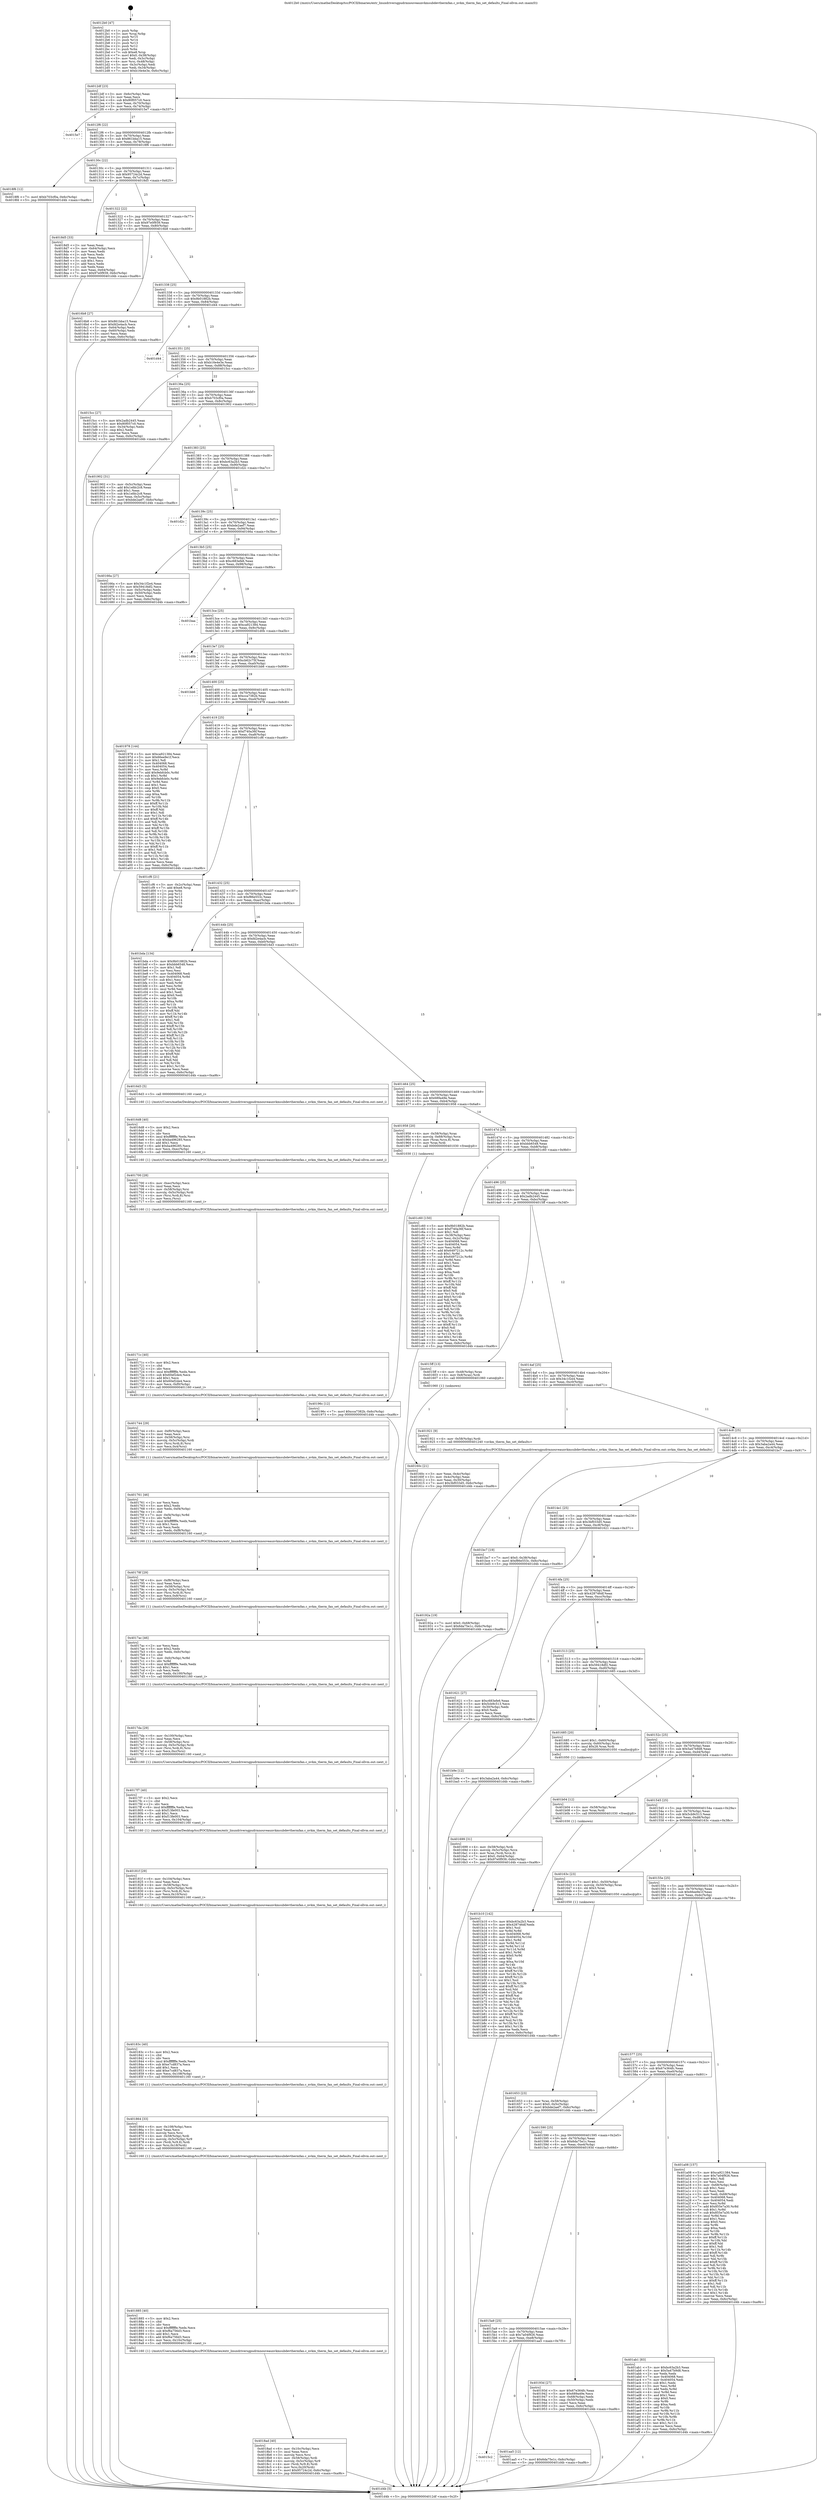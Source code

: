 digraph "0x4012b0" {
  label = "0x4012b0 (/mnt/c/Users/mathe/Desktop/tcc/POCII/binaries/extr_linuxdriversgpudrmnouveaunvkmsubdevthermfan.c_nvkm_therm_fan_set_defaults_Final-ollvm.out::main(0))"
  labelloc = "t"
  node[shape=record]

  Entry [label="",width=0.3,height=0.3,shape=circle,fillcolor=black,style=filled]
  "0x4012df" [label="{
     0x4012df [23]\l
     | [instrs]\l
     &nbsp;&nbsp;0x4012df \<+3\>: mov -0x6c(%rbp),%eax\l
     &nbsp;&nbsp;0x4012e2 \<+2\>: mov %eax,%ecx\l
     &nbsp;&nbsp;0x4012e4 \<+6\>: sub $0x80f057c0,%ecx\l
     &nbsp;&nbsp;0x4012ea \<+3\>: mov %eax,-0x70(%rbp)\l
     &nbsp;&nbsp;0x4012ed \<+3\>: mov %ecx,-0x74(%rbp)\l
     &nbsp;&nbsp;0x4012f0 \<+6\>: je 00000000004015e7 \<main+0x337\>\l
  }"]
  "0x4015e7" [label="{
     0x4015e7\l
  }", style=dashed]
  "0x4012f6" [label="{
     0x4012f6 [22]\l
     | [instrs]\l
     &nbsp;&nbsp;0x4012f6 \<+5\>: jmp 00000000004012fb \<main+0x4b\>\l
     &nbsp;&nbsp;0x4012fb \<+3\>: mov -0x70(%rbp),%eax\l
     &nbsp;&nbsp;0x4012fe \<+5\>: sub $0x861bba15,%eax\l
     &nbsp;&nbsp;0x401303 \<+3\>: mov %eax,-0x78(%rbp)\l
     &nbsp;&nbsp;0x401306 \<+6\>: je 00000000004018f6 \<main+0x646\>\l
  }"]
  Exit [label="",width=0.3,height=0.3,shape=circle,fillcolor=black,style=filled,peripheries=2]
  "0x4018f6" [label="{
     0x4018f6 [12]\l
     | [instrs]\l
     &nbsp;&nbsp;0x4018f6 \<+7\>: movl $0xb703cf0a,-0x6c(%rbp)\l
     &nbsp;&nbsp;0x4018fd \<+5\>: jmp 0000000000401d4b \<main+0xa9b\>\l
  }"]
  "0x40130c" [label="{
     0x40130c [22]\l
     | [instrs]\l
     &nbsp;&nbsp;0x40130c \<+5\>: jmp 0000000000401311 \<main+0x61\>\l
     &nbsp;&nbsp;0x401311 \<+3\>: mov -0x70(%rbp),%eax\l
     &nbsp;&nbsp;0x401314 \<+5\>: sub $0x95724c2d,%eax\l
     &nbsp;&nbsp;0x401319 \<+3\>: mov %eax,-0x7c(%rbp)\l
     &nbsp;&nbsp;0x40131c \<+6\>: je 00000000004018d5 \<main+0x625\>\l
  }"]
  "0x401b10" [label="{
     0x401b10 [142]\l
     | [instrs]\l
     &nbsp;&nbsp;0x401b10 \<+5\>: mov $0xbc63a2b3,%ecx\l
     &nbsp;&nbsp;0x401b15 \<+5\>: mov $0x428746df,%edx\l
     &nbsp;&nbsp;0x401b1a \<+3\>: mov $0x1,%sil\l
     &nbsp;&nbsp;0x401b1d \<+3\>: xor %r8d,%r8d\l
     &nbsp;&nbsp;0x401b20 \<+8\>: mov 0x404068,%r9d\l
     &nbsp;&nbsp;0x401b28 \<+8\>: mov 0x404054,%r10d\l
     &nbsp;&nbsp;0x401b30 \<+4\>: sub $0x1,%r8d\l
     &nbsp;&nbsp;0x401b34 \<+3\>: mov %r9d,%r11d\l
     &nbsp;&nbsp;0x401b37 \<+3\>: add %r8d,%r11d\l
     &nbsp;&nbsp;0x401b3a \<+4\>: imul %r11d,%r9d\l
     &nbsp;&nbsp;0x401b3e \<+4\>: and $0x1,%r9d\l
     &nbsp;&nbsp;0x401b42 \<+4\>: cmp $0x0,%r9d\l
     &nbsp;&nbsp;0x401b46 \<+3\>: sete %bl\l
     &nbsp;&nbsp;0x401b49 \<+4\>: cmp $0xa,%r10d\l
     &nbsp;&nbsp;0x401b4d \<+4\>: setl %r14b\l
     &nbsp;&nbsp;0x401b51 \<+3\>: mov %bl,%r15b\l
     &nbsp;&nbsp;0x401b54 \<+4\>: xor $0xff,%r15b\l
     &nbsp;&nbsp;0x401b58 \<+3\>: mov %r14b,%r12b\l
     &nbsp;&nbsp;0x401b5b \<+4\>: xor $0xff,%r12b\l
     &nbsp;&nbsp;0x401b5f \<+4\>: xor $0x1,%sil\l
     &nbsp;&nbsp;0x401b63 \<+3\>: mov %r15b,%r13b\l
     &nbsp;&nbsp;0x401b66 \<+4\>: and $0xff,%r13b\l
     &nbsp;&nbsp;0x401b6a \<+3\>: and %sil,%bl\l
     &nbsp;&nbsp;0x401b6d \<+3\>: mov %r12b,%al\l
     &nbsp;&nbsp;0x401b70 \<+2\>: and $0xff,%al\l
     &nbsp;&nbsp;0x401b72 \<+3\>: and %sil,%r14b\l
     &nbsp;&nbsp;0x401b75 \<+3\>: or %bl,%r13b\l
     &nbsp;&nbsp;0x401b78 \<+3\>: or %r14b,%al\l
     &nbsp;&nbsp;0x401b7b \<+3\>: xor %al,%r13b\l
     &nbsp;&nbsp;0x401b7e \<+3\>: or %r12b,%r15b\l
     &nbsp;&nbsp;0x401b81 \<+4\>: xor $0xff,%r15b\l
     &nbsp;&nbsp;0x401b85 \<+4\>: or $0x1,%sil\l
     &nbsp;&nbsp;0x401b89 \<+3\>: and %sil,%r15b\l
     &nbsp;&nbsp;0x401b8c \<+3\>: or %r15b,%r13b\l
     &nbsp;&nbsp;0x401b8f \<+4\>: test $0x1,%r13b\l
     &nbsp;&nbsp;0x401b93 \<+3\>: cmovne %edx,%ecx\l
     &nbsp;&nbsp;0x401b96 \<+3\>: mov %ecx,-0x6c(%rbp)\l
     &nbsp;&nbsp;0x401b99 \<+5\>: jmp 0000000000401d4b \<main+0xa9b\>\l
  }"]
  "0x4018d5" [label="{
     0x4018d5 [33]\l
     | [instrs]\l
     &nbsp;&nbsp;0x4018d5 \<+2\>: xor %eax,%eax\l
     &nbsp;&nbsp;0x4018d7 \<+3\>: mov -0x64(%rbp),%ecx\l
     &nbsp;&nbsp;0x4018da \<+2\>: mov %eax,%edx\l
     &nbsp;&nbsp;0x4018dc \<+2\>: sub %ecx,%edx\l
     &nbsp;&nbsp;0x4018de \<+2\>: mov %eax,%ecx\l
     &nbsp;&nbsp;0x4018e0 \<+3\>: sub $0x1,%ecx\l
     &nbsp;&nbsp;0x4018e3 \<+2\>: add %ecx,%edx\l
     &nbsp;&nbsp;0x4018e5 \<+2\>: sub %edx,%eax\l
     &nbsp;&nbsp;0x4018e7 \<+3\>: mov %eax,-0x64(%rbp)\l
     &nbsp;&nbsp;0x4018ea \<+7\>: movl $0x97e0f939,-0x6c(%rbp)\l
     &nbsp;&nbsp;0x4018f1 \<+5\>: jmp 0000000000401d4b \<main+0xa9b\>\l
  }"]
  "0x401322" [label="{
     0x401322 [22]\l
     | [instrs]\l
     &nbsp;&nbsp;0x401322 \<+5\>: jmp 0000000000401327 \<main+0x77\>\l
     &nbsp;&nbsp;0x401327 \<+3\>: mov -0x70(%rbp),%eax\l
     &nbsp;&nbsp;0x40132a \<+5\>: sub $0x97e0f939,%eax\l
     &nbsp;&nbsp;0x40132f \<+3\>: mov %eax,-0x80(%rbp)\l
     &nbsp;&nbsp;0x401332 \<+6\>: je 00000000004016b8 \<main+0x408\>\l
  }"]
  "0x4015c2" [label="{
     0x4015c2\l
  }", style=dashed]
  "0x4016b8" [label="{
     0x4016b8 [27]\l
     | [instrs]\l
     &nbsp;&nbsp;0x4016b8 \<+5\>: mov $0x861bba15,%eax\l
     &nbsp;&nbsp;0x4016bd \<+5\>: mov $0xfd2e4acb,%ecx\l
     &nbsp;&nbsp;0x4016c2 \<+3\>: mov -0x64(%rbp),%edx\l
     &nbsp;&nbsp;0x4016c5 \<+3\>: cmp -0x60(%rbp),%edx\l
     &nbsp;&nbsp;0x4016c8 \<+3\>: cmovl %ecx,%eax\l
     &nbsp;&nbsp;0x4016cb \<+3\>: mov %eax,-0x6c(%rbp)\l
     &nbsp;&nbsp;0x4016ce \<+5\>: jmp 0000000000401d4b \<main+0xa9b\>\l
  }"]
  "0x401338" [label="{
     0x401338 [25]\l
     | [instrs]\l
     &nbsp;&nbsp;0x401338 \<+5\>: jmp 000000000040133d \<main+0x8d\>\l
     &nbsp;&nbsp;0x40133d \<+3\>: mov -0x70(%rbp),%eax\l
     &nbsp;&nbsp;0x401340 \<+5\>: sub $0x9b01882b,%eax\l
     &nbsp;&nbsp;0x401345 \<+6\>: mov %eax,-0x84(%rbp)\l
     &nbsp;&nbsp;0x40134b \<+6\>: je 0000000000401d44 \<main+0xa94\>\l
  }"]
  "0x401aa5" [label="{
     0x401aa5 [12]\l
     | [instrs]\l
     &nbsp;&nbsp;0x401aa5 \<+7\>: movl $0x6da75e1c,-0x6c(%rbp)\l
     &nbsp;&nbsp;0x401aac \<+5\>: jmp 0000000000401d4b \<main+0xa9b\>\l
  }"]
  "0x401d44" [label="{
     0x401d44\l
  }", style=dashed]
  "0x401351" [label="{
     0x401351 [25]\l
     | [instrs]\l
     &nbsp;&nbsp;0x401351 \<+5\>: jmp 0000000000401356 \<main+0xa6\>\l
     &nbsp;&nbsp;0x401356 \<+3\>: mov -0x70(%rbp),%eax\l
     &nbsp;&nbsp;0x401359 \<+5\>: sub $0xb16e4e3e,%eax\l
     &nbsp;&nbsp;0x40135e \<+6\>: mov %eax,-0x88(%rbp)\l
     &nbsp;&nbsp;0x401364 \<+6\>: je 00000000004015cc \<main+0x31c\>\l
  }"]
  "0x40196c" [label="{
     0x40196c [12]\l
     | [instrs]\l
     &nbsp;&nbsp;0x40196c \<+7\>: movl $0xcca7382b,-0x6c(%rbp)\l
     &nbsp;&nbsp;0x401973 \<+5\>: jmp 0000000000401d4b \<main+0xa9b\>\l
  }"]
  "0x4015cc" [label="{
     0x4015cc [27]\l
     | [instrs]\l
     &nbsp;&nbsp;0x4015cc \<+5\>: mov $0x2adb2445,%eax\l
     &nbsp;&nbsp;0x4015d1 \<+5\>: mov $0x80f057c0,%ecx\l
     &nbsp;&nbsp;0x4015d6 \<+3\>: mov -0x34(%rbp),%edx\l
     &nbsp;&nbsp;0x4015d9 \<+3\>: cmp $0x2,%edx\l
     &nbsp;&nbsp;0x4015dc \<+3\>: cmovne %ecx,%eax\l
     &nbsp;&nbsp;0x4015df \<+3\>: mov %eax,-0x6c(%rbp)\l
     &nbsp;&nbsp;0x4015e2 \<+5\>: jmp 0000000000401d4b \<main+0xa9b\>\l
  }"]
  "0x40136a" [label="{
     0x40136a [25]\l
     | [instrs]\l
     &nbsp;&nbsp;0x40136a \<+5\>: jmp 000000000040136f \<main+0xbf\>\l
     &nbsp;&nbsp;0x40136f \<+3\>: mov -0x70(%rbp),%eax\l
     &nbsp;&nbsp;0x401372 \<+5\>: sub $0xb703cf0a,%eax\l
     &nbsp;&nbsp;0x401377 \<+6\>: mov %eax,-0x8c(%rbp)\l
     &nbsp;&nbsp;0x40137d \<+6\>: je 0000000000401902 \<main+0x652\>\l
  }"]
  "0x401d4b" [label="{
     0x401d4b [5]\l
     | [instrs]\l
     &nbsp;&nbsp;0x401d4b \<+5\>: jmp 00000000004012df \<main+0x2f\>\l
  }"]
  "0x4012b0" [label="{
     0x4012b0 [47]\l
     | [instrs]\l
     &nbsp;&nbsp;0x4012b0 \<+1\>: push %rbp\l
     &nbsp;&nbsp;0x4012b1 \<+3\>: mov %rsp,%rbp\l
     &nbsp;&nbsp;0x4012b4 \<+2\>: push %r15\l
     &nbsp;&nbsp;0x4012b6 \<+2\>: push %r14\l
     &nbsp;&nbsp;0x4012b8 \<+2\>: push %r13\l
     &nbsp;&nbsp;0x4012ba \<+2\>: push %r12\l
     &nbsp;&nbsp;0x4012bc \<+1\>: push %rbx\l
     &nbsp;&nbsp;0x4012bd \<+7\>: sub $0xe8,%rsp\l
     &nbsp;&nbsp;0x4012c4 \<+7\>: movl $0x0,-0x38(%rbp)\l
     &nbsp;&nbsp;0x4012cb \<+3\>: mov %edi,-0x3c(%rbp)\l
     &nbsp;&nbsp;0x4012ce \<+4\>: mov %rsi,-0x48(%rbp)\l
     &nbsp;&nbsp;0x4012d2 \<+3\>: mov -0x3c(%rbp),%edi\l
     &nbsp;&nbsp;0x4012d5 \<+3\>: mov %edi,-0x34(%rbp)\l
     &nbsp;&nbsp;0x4012d8 \<+7\>: movl $0xb16e4e3e,-0x6c(%rbp)\l
  }"]
  "0x4015a9" [label="{
     0x4015a9 [25]\l
     | [instrs]\l
     &nbsp;&nbsp;0x4015a9 \<+5\>: jmp 00000000004015ae \<main+0x2fe\>\l
     &nbsp;&nbsp;0x4015ae \<+3\>: mov -0x70(%rbp),%eax\l
     &nbsp;&nbsp;0x4015b1 \<+5\>: sub $0x7a04f926,%eax\l
     &nbsp;&nbsp;0x4015b6 \<+6\>: mov %eax,-0xe8(%rbp)\l
     &nbsp;&nbsp;0x4015bc \<+6\>: je 0000000000401aa5 \<main+0x7f5\>\l
  }"]
  "0x401902" [label="{
     0x401902 [31]\l
     | [instrs]\l
     &nbsp;&nbsp;0x401902 \<+3\>: mov -0x5c(%rbp),%eax\l
     &nbsp;&nbsp;0x401905 \<+5\>: add $0x1efdc2c8,%eax\l
     &nbsp;&nbsp;0x40190a \<+3\>: add $0x1,%eax\l
     &nbsp;&nbsp;0x40190d \<+5\>: sub $0x1efdc2c8,%eax\l
     &nbsp;&nbsp;0x401912 \<+3\>: mov %eax,-0x5c(%rbp)\l
     &nbsp;&nbsp;0x401915 \<+7\>: movl $0xbde2aef7,-0x6c(%rbp)\l
     &nbsp;&nbsp;0x40191c \<+5\>: jmp 0000000000401d4b \<main+0xa9b\>\l
  }"]
  "0x401383" [label="{
     0x401383 [25]\l
     | [instrs]\l
     &nbsp;&nbsp;0x401383 \<+5\>: jmp 0000000000401388 \<main+0xd8\>\l
     &nbsp;&nbsp;0x401388 \<+3\>: mov -0x70(%rbp),%eax\l
     &nbsp;&nbsp;0x40138b \<+5\>: sub $0xbc63a2b3,%eax\l
     &nbsp;&nbsp;0x401390 \<+6\>: mov %eax,-0x90(%rbp)\l
     &nbsp;&nbsp;0x401396 \<+6\>: je 0000000000401d2c \<main+0xa7c\>\l
  }"]
  "0x40193d" [label="{
     0x40193d [27]\l
     | [instrs]\l
     &nbsp;&nbsp;0x40193d \<+5\>: mov $0x67e364fc,%eax\l
     &nbsp;&nbsp;0x401942 \<+5\>: mov $0x689a49e,%ecx\l
     &nbsp;&nbsp;0x401947 \<+3\>: mov -0x68(%rbp),%edx\l
     &nbsp;&nbsp;0x40194a \<+3\>: cmp -0x50(%rbp),%edx\l
     &nbsp;&nbsp;0x40194d \<+3\>: cmovl %ecx,%eax\l
     &nbsp;&nbsp;0x401950 \<+3\>: mov %eax,-0x6c(%rbp)\l
     &nbsp;&nbsp;0x401953 \<+5\>: jmp 0000000000401d4b \<main+0xa9b\>\l
  }"]
  "0x401d2c" [label="{
     0x401d2c\l
  }", style=dashed]
  "0x40139c" [label="{
     0x40139c [25]\l
     | [instrs]\l
     &nbsp;&nbsp;0x40139c \<+5\>: jmp 00000000004013a1 \<main+0xf1\>\l
     &nbsp;&nbsp;0x4013a1 \<+3\>: mov -0x70(%rbp),%eax\l
     &nbsp;&nbsp;0x4013a4 \<+5\>: sub $0xbde2aef7,%eax\l
     &nbsp;&nbsp;0x4013a9 \<+6\>: mov %eax,-0x94(%rbp)\l
     &nbsp;&nbsp;0x4013af \<+6\>: je 000000000040166a \<main+0x3ba\>\l
  }"]
  "0x401590" [label="{
     0x401590 [25]\l
     | [instrs]\l
     &nbsp;&nbsp;0x401590 \<+5\>: jmp 0000000000401595 \<main+0x2e5\>\l
     &nbsp;&nbsp;0x401595 \<+3\>: mov -0x70(%rbp),%eax\l
     &nbsp;&nbsp;0x401598 \<+5\>: sub $0x6da75e1c,%eax\l
     &nbsp;&nbsp;0x40159d \<+6\>: mov %eax,-0xe4(%rbp)\l
     &nbsp;&nbsp;0x4015a3 \<+6\>: je 000000000040193d \<main+0x68d\>\l
  }"]
  "0x40166a" [label="{
     0x40166a [27]\l
     | [instrs]\l
     &nbsp;&nbsp;0x40166a \<+5\>: mov $0x34c1f2e4,%eax\l
     &nbsp;&nbsp;0x40166f \<+5\>: mov $0x59418df2,%ecx\l
     &nbsp;&nbsp;0x401674 \<+3\>: mov -0x5c(%rbp),%edx\l
     &nbsp;&nbsp;0x401677 \<+3\>: cmp -0x50(%rbp),%edx\l
     &nbsp;&nbsp;0x40167a \<+3\>: cmovl %ecx,%eax\l
     &nbsp;&nbsp;0x40167d \<+3\>: mov %eax,-0x6c(%rbp)\l
     &nbsp;&nbsp;0x401680 \<+5\>: jmp 0000000000401d4b \<main+0xa9b\>\l
  }"]
  "0x4013b5" [label="{
     0x4013b5 [25]\l
     | [instrs]\l
     &nbsp;&nbsp;0x4013b5 \<+5\>: jmp 00000000004013ba \<main+0x10a\>\l
     &nbsp;&nbsp;0x4013ba \<+3\>: mov -0x70(%rbp),%eax\l
     &nbsp;&nbsp;0x4013bd \<+5\>: sub $0xc683efe6,%eax\l
     &nbsp;&nbsp;0x4013c2 \<+6\>: mov %eax,-0x98(%rbp)\l
     &nbsp;&nbsp;0x4013c8 \<+6\>: je 0000000000401baa \<main+0x8fa\>\l
  }"]
  "0x401ab1" [label="{
     0x401ab1 [83]\l
     | [instrs]\l
     &nbsp;&nbsp;0x401ab1 \<+5\>: mov $0xbc63a2b3,%eax\l
     &nbsp;&nbsp;0x401ab6 \<+5\>: mov $0x5a47b9d8,%ecx\l
     &nbsp;&nbsp;0x401abb \<+2\>: xor %edx,%edx\l
     &nbsp;&nbsp;0x401abd \<+7\>: mov 0x404068,%esi\l
     &nbsp;&nbsp;0x401ac4 \<+7\>: mov 0x404054,%edi\l
     &nbsp;&nbsp;0x401acb \<+3\>: sub $0x1,%edx\l
     &nbsp;&nbsp;0x401ace \<+3\>: mov %esi,%r8d\l
     &nbsp;&nbsp;0x401ad1 \<+3\>: add %edx,%r8d\l
     &nbsp;&nbsp;0x401ad4 \<+4\>: imul %r8d,%esi\l
     &nbsp;&nbsp;0x401ad8 \<+3\>: and $0x1,%esi\l
     &nbsp;&nbsp;0x401adb \<+3\>: cmp $0x0,%esi\l
     &nbsp;&nbsp;0x401ade \<+4\>: sete %r9b\l
     &nbsp;&nbsp;0x401ae2 \<+3\>: cmp $0xa,%edi\l
     &nbsp;&nbsp;0x401ae5 \<+4\>: setl %r10b\l
     &nbsp;&nbsp;0x401ae9 \<+3\>: mov %r9b,%r11b\l
     &nbsp;&nbsp;0x401aec \<+3\>: and %r10b,%r11b\l
     &nbsp;&nbsp;0x401aef \<+3\>: xor %r10b,%r9b\l
     &nbsp;&nbsp;0x401af2 \<+3\>: or %r9b,%r11b\l
     &nbsp;&nbsp;0x401af5 \<+4\>: test $0x1,%r11b\l
     &nbsp;&nbsp;0x401af9 \<+3\>: cmovne %ecx,%eax\l
     &nbsp;&nbsp;0x401afc \<+3\>: mov %eax,-0x6c(%rbp)\l
     &nbsp;&nbsp;0x401aff \<+5\>: jmp 0000000000401d4b \<main+0xa9b\>\l
  }"]
  "0x401baa" [label="{
     0x401baa\l
  }", style=dashed]
  "0x4013ce" [label="{
     0x4013ce [25]\l
     | [instrs]\l
     &nbsp;&nbsp;0x4013ce \<+5\>: jmp 00000000004013d3 \<main+0x123\>\l
     &nbsp;&nbsp;0x4013d3 \<+3\>: mov -0x70(%rbp),%eax\l
     &nbsp;&nbsp;0x4013d6 \<+5\>: sub $0xca921384,%eax\l
     &nbsp;&nbsp;0x4013db \<+6\>: mov %eax,-0x9c(%rbp)\l
     &nbsp;&nbsp;0x4013e1 \<+6\>: je 0000000000401d0b \<main+0xa5b\>\l
  }"]
  "0x401577" [label="{
     0x401577 [25]\l
     | [instrs]\l
     &nbsp;&nbsp;0x401577 \<+5\>: jmp 000000000040157c \<main+0x2cc\>\l
     &nbsp;&nbsp;0x40157c \<+3\>: mov -0x70(%rbp),%eax\l
     &nbsp;&nbsp;0x40157f \<+5\>: sub $0x67e364fc,%eax\l
     &nbsp;&nbsp;0x401584 \<+6\>: mov %eax,-0xe0(%rbp)\l
     &nbsp;&nbsp;0x40158a \<+6\>: je 0000000000401ab1 \<main+0x801\>\l
  }"]
  "0x401d0b" [label="{
     0x401d0b\l
  }", style=dashed]
  "0x4013e7" [label="{
     0x4013e7 [25]\l
     | [instrs]\l
     &nbsp;&nbsp;0x4013e7 \<+5\>: jmp 00000000004013ec \<main+0x13c\>\l
     &nbsp;&nbsp;0x4013ec \<+3\>: mov -0x70(%rbp),%eax\l
     &nbsp;&nbsp;0x4013ef \<+5\>: sub $0xcb62c75f,%eax\l
     &nbsp;&nbsp;0x4013f4 \<+6\>: mov %eax,-0xa0(%rbp)\l
     &nbsp;&nbsp;0x4013fa \<+6\>: je 0000000000401bb6 \<main+0x906\>\l
  }"]
  "0x401a08" [label="{
     0x401a08 [157]\l
     | [instrs]\l
     &nbsp;&nbsp;0x401a08 \<+5\>: mov $0xca921384,%eax\l
     &nbsp;&nbsp;0x401a0d \<+5\>: mov $0x7a04f926,%ecx\l
     &nbsp;&nbsp;0x401a12 \<+2\>: mov $0x1,%dl\l
     &nbsp;&nbsp;0x401a14 \<+2\>: xor %esi,%esi\l
     &nbsp;&nbsp;0x401a16 \<+3\>: mov -0x68(%rbp),%edi\l
     &nbsp;&nbsp;0x401a19 \<+3\>: sub $0x1,%esi\l
     &nbsp;&nbsp;0x401a1c \<+2\>: sub %esi,%edi\l
     &nbsp;&nbsp;0x401a1e \<+3\>: mov %edi,-0x68(%rbp)\l
     &nbsp;&nbsp;0x401a21 \<+7\>: mov 0x404068,%esi\l
     &nbsp;&nbsp;0x401a28 \<+7\>: mov 0x404054,%edi\l
     &nbsp;&nbsp;0x401a2f \<+3\>: mov %esi,%r8d\l
     &nbsp;&nbsp;0x401a32 \<+7\>: add $0x855e7a30,%r8d\l
     &nbsp;&nbsp;0x401a39 \<+4\>: sub $0x1,%r8d\l
     &nbsp;&nbsp;0x401a3d \<+7\>: sub $0x855e7a30,%r8d\l
     &nbsp;&nbsp;0x401a44 \<+4\>: imul %r8d,%esi\l
     &nbsp;&nbsp;0x401a48 \<+3\>: and $0x1,%esi\l
     &nbsp;&nbsp;0x401a4b \<+3\>: cmp $0x0,%esi\l
     &nbsp;&nbsp;0x401a4e \<+4\>: sete %r9b\l
     &nbsp;&nbsp;0x401a52 \<+3\>: cmp $0xa,%edi\l
     &nbsp;&nbsp;0x401a55 \<+4\>: setl %r10b\l
     &nbsp;&nbsp;0x401a59 \<+3\>: mov %r9b,%r11b\l
     &nbsp;&nbsp;0x401a5c \<+4\>: xor $0xff,%r11b\l
     &nbsp;&nbsp;0x401a60 \<+3\>: mov %r10b,%bl\l
     &nbsp;&nbsp;0x401a63 \<+3\>: xor $0xff,%bl\l
     &nbsp;&nbsp;0x401a66 \<+3\>: xor $0x1,%dl\l
     &nbsp;&nbsp;0x401a69 \<+3\>: mov %r11b,%r14b\l
     &nbsp;&nbsp;0x401a6c \<+4\>: and $0xff,%r14b\l
     &nbsp;&nbsp;0x401a70 \<+3\>: and %dl,%r9b\l
     &nbsp;&nbsp;0x401a73 \<+3\>: mov %bl,%r15b\l
     &nbsp;&nbsp;0x401a76 \<+4\>: and $0xff,%r15b\l
     &nbsp;&nbsp;0x401a7a \<+3\>: and %dl,%r10b\l
     &nbsp;&nbsp;0x401a7d \<+3\>: or %r9b,%r14b\l
     &nbsp;&nbsp;0x401a80 \<+3\>: or %r10b,%r15b\l
     &nbsp;&nbsp;0x401a83 \<+3\>: xor %r15b,%r14b\l
     &nbsp;&nbsp;0x401a86 \<+3\>: or %bl,%r11b\l
     &nbsp;&nbsp;0x401a89 \<+4\>: xor $0xff,%r11b\l
     &nbsp;&nbsp;0x401a8d \<+3\>: or $0x1,%dl\l
     &nbsp;&nbsp;0x401a90 \<+3\>: and %dl,%r11b\l
     &nbsp;&nbsp;0x401a93 \<+3\>: or %r11b,%r14b\l
     &nbsp;&nbsp;0x401a96 \<+4\>: test $0x1,%r14b\l
     &nbsp;&nbsp;0x401a9a \<+3\>: cmovne %ecx,%eax\l
     &nbsp;&nbsp;0x401a9d \<+3\>: mov %eax,-0x6c(%rbp)\l
     &nbsp;&nbsp;0x401aa0 \<+5\>: jmp 0000000000401d4b \<main+0xa9b\>\l
  }"]
  "0x401bb6" [label="{
     0x401bb6\l
  }", style=dashed]
  "0x401400" [label="{
     0x401400 [25]\l
     | [instrs]\l
     &nbsp;&nbsp;0x401400 \<+5\>: jmp 0000000000401405 \<main+0x155\>\l
     &nbsp;&nbsp;0x401405 \<+3\>: mov -0x70(%rbp),%eax\l
     &nbsp;&nbsp;0x401408 \<+5\>: sub $0xcca7382b,%eax\l
     &nbsp;&nbsp;0x40140d \<+6\>: mov %eax,-0xa4(%rbp)\l
     &nbsp;&nbsp;0x401413 \<+6\>: je 0000000000401978 \<main+0x6c8\>\l
  }"]
  "0x40192a" [label="{
     0x40192a [19]\l
     | [instrs]\l
     &nbsp;&nbsp;0x40192a \<+7\>: movl $0x0,-0x68(%rbp)\l
     &nbsp;&nbsp;0x401931 \<+7\>: movl $0x6da75e1c,-0x6c(%rbp)\l
     &nbsp;&nbsp;0x401938 \<+5\>: jmp 0000000000401d4b \<main+0xa9b\>\l
  }"]
  "0x401978" [label="{
     0x401978 [144]\l
     | [instrs]\l
     &nbsp;&nbsp;0x401978 \<+5\>: mov $0xca921384,%eax\l
     &nbsp;&nbsp;0x40197d \<+5\>: mov $0x66ee9e1f,%ecx\l
     &nbsp;&nbsp;0x401982 \<+2\>: mov $0x1,%dl\l
     &nbsp;&nbsp;0x401984 \<+7\>: mov 0x404068,%esi\l
     &nbsp;&nbsp;0x40198b \<+7\>: mov 0x404054,%edi\l
     &nbsp;&nbsp;0x401992 \<+3\>: mov %esi,%r8d\l
     &nbsp;&nbsp;0x401995 \<+7\>: add $0x9ebfcb0c,%r8d\l
     &nbsp;&nbsp;0x40199c \<+4\>: sub $0x1,%r8d\l
     &nbsp;&nbsp;0x4019a0 \<+7\>: sub $0x9ebfcb0c,%r8d\l
     &nbsp;&nbsp;0x4019a7 \<+4\>: imul %r8d,%esi\l
     &nbsp;&nbsp;0x4019ab \<+3\>: and $0x1,%esi\l
     &nbsp;&nbsp;0x4019ae \<+3\>: cmp $0x0,%esi\l
     &nbsp;&nbsp;0x4019b1 \<+4\>: sete %r9b\l
     &nbsp;&nbsp;0x4019b5 \<+3\>: cmp $0xa,%edi\l
     &nbsp;&nbsp;0x4019b8 \<+4\>: setl %r10b\l
     &nbsp;&nbsp;0x4019bc \<+3\>: mov %r9b,%r11b\l
     &nbsp;&nbsp;0x4019bf \<+4\>: xor $0xff,%r11b\l
     &nbsp;&nbsp;0x4019c3 \<+3\>: mov %r10b,%bl\l
     &nbsp;&nbsp;0x4019c6 \<+3\>: xor $0xff,%bl\l
     &nbsp;&nbsp;0x4019c9 \<+3\>: xor $0x1,%dl\l
     &nbsp;&nbsp;0x4019cc \<+3\>: mov %r11b,%r14b\l
     &nbsp;&nbsp;0x4019cf \<+4\>: and $0xff,%r14b\l
     &nbsp;&nbsp;0x4019d3 \<+3\>: and %dl,%r9b\l
     &nbsp;&nbsp;0x4019d6 \<+3\>: mov %bl,%r15b\l
     &nbsp;&nbsp;0x4019d9 \<+4\>: and $0xff,%r15b\l
     &nbsp;&nbsp;0x4019dd \<+3\>: and %dl,%r10b\l
     &nbsp;&nbsp;0x4019e0 \<+3\>: or %r9b,%r14b\l
     &nbsp;&nbsp;0x4019e3 \<+3\>: or %r10b,%r15b\l
     &nbsp;&nbsp;0x4019e6 \<+3\>: xor %r15b,%r14b\l
     &nbsp;&nbsp;0x4019e9 \<+3\>: or %bl,%r11b\l
     &nbsp;&nbsp;0x4019ec \<+4\>: xor $0xff,%r11b\l
     &nbsp;&nbsp;0x4019f0 \<+3\>: or $0x1,%dl\l
     &nbsp;&nbsp;0x4019f3 \<+3\>: and %dl,%r11b\l
     &nbsp;&nbsp;0x4019f6 \<+3\>: or %r11b,%r14b\l
     &nbsp;&nbsp;0x4019f9 \<+4\>: test $0x1,%r14b\l
     &nbsp;&nbsp;0x4019fd \<+3\>: cmovne %ecx,%eax\l
     &nbsp;&nbsp;0x401a00 \<+3\>: mov %eax,-0x6c(%rbp)\l
     &nbsp;&nbsp;0x401a03 \<+5\>: jmp 0000000000401d4b \<main+0xa9b\>\l
  }"]
  "0x401419" [label="{
     0x401419 [25]\l
     | [instrs]\l
     &nbsp;&nbsp;0x401419 \<+5\>: jmp 000000000040141e \<main+0x16e\>\l
     &nbsp;&nbsp;0x40141e \<+3\>: mov -0x70(%rbp),%eax\l
     &nbsp;&nbsp;0x401421 \<+5\>: sub $0xf740a36f,%eax\l
     &nbsp;&nbsp;0x401426 \<+6\>: mov %eax,-0xa8(%rbp)\l
     &nbsp;&nbsp;0x40142c \<+6\>: je 0000000000401cf6 \<main+0xa46\>\l
  }"]
  "0x4018ad" [label="{
     0x4018ad [40]\l
     | [instrs]\l
     &nbsp;&nbsp;0x4018ad \<+6\>: mov -0x10c(%rbp),%ecx\l
     &nbsp;&nbsp;0x4018b3 \<+3\>: imul %eax,%ecx\l
     &nbsp;&nbsp;0x4018b6 \<+3\>: movslq %ecx,%rsi\l
     &nbsp;&nbsp;0x4018b9 \<+4\>: mov -0x58(%rbp),%rdi\l
     &nbsp;&nbsp;0x4018bd \<+4\>: movslq -0x5c(%rbp),%r9\l
     &nbsp;&nbsp;0x4018c1 \<+4\>: mov (%rdi,%r9,8),%rdi\l
     &nbsp;&nbsp;0x4018c5 \<+4\>: mov %rsi,0x20(%rdi)\l
     &nbsp;&nbsp;0x4018c9 \<+7\>: movl $0x95724c2d,-0x6c(%rbp)\l
     &nbsp;&nbsp;0x4018d0 \<+5\>: jmp 0000000000401d4b \<main+0xa9b\>\l
  }"]
  "0x401cf6" [label="{
     0x401cf6 [21]\l
     | [instrs]\l
     &nbsp;&nbsp;0x401cf6 \<+3\>: mov -0x2c(%rbp),%eax\l
     &nbsp;&nbsp;0x401cf9 \<+7\>: add $0xe8,%rsp\l
     &nbsp;&nbsp;0x401d00 \<+1\>: pop %rbx\l
     &nbsp;&nbsp;0x401d01 \<+2\>: pop %r12\l
     &nbsp;&nbsp;0x401d03 \<+2\>: pop %r13\l
     &nbsp;&nbsp;0x401d05 \<+2\>: pop %r14\l
     &nbsp;&nbsp;0x401d07 \<+2\>: pop %r15\l
     &nbsp;&nbsp;0x401d09 \<+1\>: pop %rbp\l
     &nbsp;&nbsp;0x401d0a \<+1\>: ret\l
  }"]
  "0x401432" [label="{
     0x401432 [25]\l
     | [instrs]\l
     &nbsp;&nbsp;0x401432 \<+5\>: jmp 0000000000401437 \<main+0x187\>\l
     &nbsp;&nbsp;0x401437 \<+3\>: mov -0x70(%rbp),%eax\l
     &nbsp;&nbsp;0x40143a \<+5\>: sub $0xf86e553c,%eax\l
     &nbsp;&nbsp;0x40143f \<+6\>: mov %eax,-0xac(%rbp)\l
     &nbsp;&nbsp;0x401445 \<+6\>: je 0000000000401bda \<main+0x92a\>\l
  }"]
  "0x401885" [label="{
     0x401885 [40]\l
     | [instrs]\l
     &nbsp;&nbsp;0x401885 \<+5\>: mov $0x2,%ecx\l
     &nbsp;&nbsp;0x40188a \<+1\>: cltd\l
     &nbsp;&nbsp;0x40188b \<+2\>: idiv %ecx\l
     &nbsp;&nbsp;0x40188d \<+6\>: imul $0xfffffffe,%edx,%ecx\l
     &nbsp;&nbsp;0x401893 \<+6\>: sub $0xf6a756d3,%ecx\l
     &nbsp;&nbsp;0x401899 \<+3\>: add $0x1,%ecx\l
     &nbsp;&nbsp;0x40189c \<+6\>: add $0xf6a756d3,%ecx\l
     &nbsp;&nbsp;0x4018a2 \<+6\>: mov %ecx,-0x10c(%rbp)\l
     &nbsp;&nbsp;0x4018a8 \<+5\>: call 0000000000401160 \<next_i\>\l
     | [calls]\l
     &nbsp;&nbsp;0x401160 \{1\} (/mnt/c/Users/mathe/Desktop/tcc/POCII/binaries/extr_linuxdriversgpudrmnouveaunvkmsubdevthermfan.c_nvkm_therm_fan_set_defaults_Final-ollvm.out::next_i)\l
  }"]
  "0x401bda" [label="{
     0x401bda [134]\l
     | [instrs]\l
     &nbsp;&nbsp;0x401bda \<+5\>: mov $0x9b01882b,%eax\l
     &nbsp;&nbsp;0x401bdf \<+5\>: mov $0xbbb6548,%ecx\l
     &nbsp;&nbsp;0x401be4 \<+2\>: mov $0x1,%dl\l
     &nbsp;&nbsp;0x401be6 \<+2\>: xor %esi,%esi\l
     &nbsp;&nbsp;0x401be8 \<+7\>: mov 0x404068,%edi\l
     &nbsp;&nbsp;0x401bef \<+8\>: mov 0x404054,%r8d\l
     &nbsp;&nbsp;0x401bf7 \<+3\>: sub $0x1,%esi\l
     &nbsp;&nbsp;0x401bfa \<+3\>: mov %edi,%r9d\l
     &nbsp;&nbsp;0x401bfd \<+3\>: add %esi,%r9d\l
     &nbsp;&nbsp;0x401c00 \<+4\>: imul %r9d,%edi\l
     &nbsp;&nbsp;0x401c04 \<+3\>: and $0x1,%edi\l
     &nbsp;&nbsp;0x401c07 \<+3\>: cmp $0x0,%edi\l
     &nbsp;&nbsp;0x401c0a \<+4\>: sete %r10b\l
     &nbsp;&nbsp;0x401c0e \<+4\>: cmp $0xa,%r8d\l
     &nbsp;&nbsp;0x401c12 \<+4\>: setl %r11b\l
     &nbsp;&nbsp;0x401c16 \<+3\>: mov %r10b,%bl\l
     &nbsp;&nbsp;0x401c19 \<+3\>: xor $0xff,%bl\l
     &nbsp;&nbsp;0x401c1c \<+3\>: mov %r11b,%r14b\l
     &nbsp;&nbsp;0x401c1f \<+4\>: xor $0xff,%r14b\l
     &nbsp;&nbsp;0x401c23 \<+3\>: xor $0x1,%dl\l
     &nbsp;&nbsp;0x401c26 \<+3\>: mov %bl,%r15b\l
     &nbsp;&nbsp;0x401c29 \<+4\>: and $0xff,%r15b\l
     &nbsp;&nbsp;0x401c2d \<+3\>: and %dl,%r10b\l
     &nbsp;&nbsp;0x401c30 \<+3\>: mov %r14b,%r12b\l
     &nbsp;&nbsp;0x401c33 \<+4\>: and $0xff,%r12b\l
     &nbsp;&nbsp;0x401c37 \<+3\>: and %dl,%r11b\l
     &nbsp;&nbsp;0x401c3a \<+3\>: or %r10b,%r15b\l
     &nbsp;&nbsp;0x401c3d \<+3\>: or %r11b,%r12b\l
     &nbsp;&nbsp;0x401c40 \<+3\>: xor %r12b,%r15b\l
     &nbsp;&nbsp;0x401c43 \<+3\>: or %r14b,%bl\l
     &nbsp;&nbsp;0x401c46 \<+3\>: xor $0xff,%bl\l
     &nbsp;&nbsp;0x401c49 \<+3\>: or $0x1,%dl\l
     &nbsp;&nbsp;0x401c4c \<+2\>: and %dl,%bl\l
     &nbsp;&nbsp;0x401c4e \<+3\>: or %bl,%r15b\l
     &nbsp;&nbsp;0x401c51 \<+4\>: test $0x1,%r15b\l
     &nbsp;&nbsp;0x401c55 \<+3\>: cmovne %ecx,%eax\l
     &nbsp;&nbsp;0x401c58 \<+3\>: mov %eax,-0x6c(%rbp)\l
     &nbsp;&nbsp;0x401c5b \<+5\>: jmp 0000000000401d4b \<main+0xa9b\>\l
  }"]
  "0x40144b" [label="{
     0x40144b [25]\l
     | [instrs]\l
     &nbsp;&nbsp;0x40144b \<+5\>: jmp 0000000000401450 \<main+0x1a0\>\l
     &nbsp;&nbsp;0x401450 \<+3\>: mov -0x70(%rbp),%eax\l
     &nbsp;&nbsp;0x401453 \<+5\>: sub $0xfd2e4acb,%eax\l
     &nbsp;&nbsp;0x401458 \<+6\>: mov %eax,-0xb0(%rbp)\l
     &nbsp;&nbsp;0x40145e \<+6\>: je 00000000004016d3 \<main+0x423\>\l
  }"]
  "0x401864" [label="{
     0x401864 [33]\l
     | [instrs]\l
     &nbsp;&nbsp;0x401864 \<+6\>: mov -0x108(%rbp),%ecx\l
     &nbsp;&nbsp;0x40186a \<+3\>: imul %eax,%ecx\l
     &nbsp;&nbsp;0x40186d \<+3\>: movslq %ecx,%rsi\l
     &nbsp;&nbsp;0x401870 \<+4\>: mov -0x58(%rbp),%rdi\l
     &nbsp;&nbsp;0x401874 \<+4\>: movslq -0x5c(%rbp),%r9\l
     &nbsp;&nbsp;0x401878 \<+4\>: mov (%rdi,%r9,8),%rdi\l
     &nbsp;&nbsp;0x40187c \<+4\>: mov %rsi,0x18(%rdi)\l
     &nbsp;&nbsp;0x401880 \<+5\>: call 0000000000401160 \<next_i\>\l
     | [calls]\l
     &nbsp;&nbsp;0x401160 \{1\} (/mnt/c/Users/mathe/Desktop/tcc/POCII/binaries/extr_linuxdriversgpudrmnouveaunvkmsubdevthermfan.c_nvkm_therm_fan_set_defaults_Final-ollvm.out::next_i)\l
  }"]
  "0x4016d3" [label="{
     0x4016d3 [5]\l
     | [instrs]\l
     &nbsp;&nbsp;0x4016d3 \<+5\>: call 0000000000401160 \<next_i\>\l
     | [calls]\l
     &nbsp;&nbsp;0x401160 \{1\} (/mnt/c/Users/mathe/Desktop/tcc/POCII/binaries/extr_linuxdriversgpudrmnouveaunvkmsubdevthermfan.c_nvkm_therm_fan_set_defaults_Final-ollvm.out::next_i)\l
  }"]
  "0x401464" [label="{
     0x401464 [25]\l
     | [instrs]\l
     &nbsp;&nbsp;0x401464 \<+5\>: jmp 0000000000401469 \<main+0x1b9\>\l
     &nbsp;&nbsp;0x401469 \<+3\>: mov -0x70(%rbp),%eax\l
     &nbsp;&nbsp;0x40146c \<+5\>: sub $0x689a49e,%eax\l
     &nbsp;&nbsp;0x401471 \<+6\>: mov %eax,-0xb4(%rbp)\l
     &nbsp;&nbsp;0x401477 \<+6\>: je 0000000000401958 \<main+0x6a8\>\l
  }"]
  "0x40183c" [label="{
     0x40183c [40]\l
     | [instrs]\l
     &nbsp;&nbsp;0x40183c \<+5\>: mov $0x2,%ecx\l
     &nbsp;&nbsp;0x401841 \<+1\>: cltd\l
     &nbsp;&nbsp;0x401842 \<+2\>: idiv %ecx\l
     &nbsp;&nbsp;0x401844 \<+6\>: imul $0xfffffffe,%edx,%ecx\l
     &nbsp;&nbsp;0x40184a \<+6\>: sub $0xe7cd837a,%ecx\l
     &nbsp;&nbsp;0x401850 \<+3\>: add $0x1,%ecx\l
     &nbsp;&nbsp;0x401853 \<+6\>: add $0xe7cd837a,%ecx\l
     &nbsp;&nbsp;0x401859 \<+6\>: mov %ecx,-0x108(%rbp)\l
     &nbsp;&nbsp;0x40185f \<+5\>: call 0000000000401160 \<next_i\>\l
     | [calls]\l
     &nbsp;&nbsp;0x401160 \{1\} (/mnt/c/Users/mathe/Desktop/tcc/POCII/binaries/extr_linuxdriversgpudrmnouveaunvkmsubdevthermfan.c_nvkm_therm_fan_set_defaults_Final-ollvm.out::next_i)\l
  }"]
  "0x401958" [label="{
     0x401958 [20]\l
     | [instrs]\l
     &nbsp;&nbsp;0x401958 \<+4\>: mov -0x58(%rbp),%rax\l
     &nbsp;&nbsp;0x40195c \<+4\>: movslq -0x68(%rbp),%rcx\l
     &nbsp;&nbsp;0x401960 \<+4\>: mov (%rax,%rcx,8),%rax\l
     &nbsp;&nbsp;0x401964 \<+3\>: mov %rax,%rdi\l
     &nbsp;&nbsp;0x401967 \<+5\>: call 0000000000401030 \<free@plt\>\l
     | [calls]\l
     &nbsp;&nbsp;0x401030 \{1\} (unknown)\l
  }"]
  "0x40147d" [label="{
     0x40147d [25]\l
     | [instrs]\l
     &nbsp;&nbsp;0x40147d \<+5\>: jmp 0000000000401482 \<main+0x1d2\>\l
     &nbsp;&nbsp;0x401482 \<+3\>: mov -0x70(%rbp),%eax\l
     &nbsp;&nbsp;0x401485 \<+5\>: sub $0xbbb6548,%eax\l
     &nbsp;&nbsp;0x40148a \<+6\>: mov %eax,-0xb8(%rbp)\l
     &nbsp;&nbsp;0x401490 \<+6\>: je 0000000000401c60 \<main+0x9b0\>\l
  }"]
  "0x40181f" [label="{
     0x40181f [29]\l
     | [instrs]\l
     &nbsp;&nbsp;0x40181f \<+6\>: mov -0x104(%rbp),%ecx\l
     &nbsp;&nbsp;0x401825 \<+3\>: imul %eax,%ecx\l
     &nbsp;&nbsp;0x401828 \<+4\>: mov -0x58(%rbp),%rsi\l
     &nbsp;&nbsp;0x40182c \<+4\>: movslq -0x5c(%rbp),%rdi\l
     &nbsp;&nbsp;0x401830 \<+4\>: mov (%rsi,%rdi,8),%rsi\l
     &nbsp;&nbsp;0x401834 \<+3\>: mov %ecx,0x10(%rsi)\l
     &nbsp;&nbsp;0x401837 \<+5\>: call 0000000000401160 \<next_i\>\l
     | [calls]\l
     &nbsp;&nbsp;0x401160 \{1\} (/mnt/c/Users/mathe/Desktop/tcc/POCII/binaries/extr_linuxdriversgpudrmnouveaunvkmsubdevthermfan.c_nvkm_therm_fan_set_defaults_Final-ollvm.out::next_i)\l
  }"]
  "0x401c60" [label="{
     0x401c60 [150]\l
     | [instrs]\l
     &nbsp;&nbsp;0x401c60 \<+5\>: mov $0x9b01882b,%eax\l
     &nbsp;&nbsp;0x401c65 \<+5\>: mov $0xf740a36f,%ecx\l
     &nbsp;&nbsp;0x401c6a \<+2\>: mov $0x1,%dl\l
     &nbsp;&nbsp;0x401c6c \<+3\>: mov -0x38(%rbp),%esi\l
     &nbsp;&nbsp;0x401c6f \<+3\>: mov %esi,-0x2c(%rbp)\l
     &nbsp;&nbsp;0x401c72 \<+7\>: mov 0x404068,%esi\l
     &nbsp;&nbsp;0x401c79 \<+7\>: mov 0x404054,%edi\l
     &nbsp;&nbsp;0x401c80 \<+3\>: mov %esi,%r8d\l
     &nbsp;&nbsp;0x401c83 \<+7\>: add $0x6497212c,%r8d\l
     &nbsp;&nbsp;0x401c8a \<+4\>: sub $0x1,%r8d\l
     &nbsp;&nbsp;0x401c8e \<+7\>: sub $0x6497212c,%r8d\l
     &nbsp;&nbsp;0x401c95 \<+4\>: imul %r8d,%esi\l
     &nbsp;&nbsp;0x401c99 \<+3\>: and $0x1,%esi\l
     &nbsp;&nbsp;0x401c9c \<+3\>: cmp $0x0,%esi\l
     &nbsp;&nbsp;0x401c9f \<+4\>: sete %r9b\l
     &nbsp;&nbsp;0x401ca3 \<+3\>: cmp $0xa,%edi\l
     &nbsp;&nbsp;0x401ca6 \<+4\>: setl %r10b\l
     &nbsp;&nbsp;0x401caa \<+3\>: mov %r9b,%r11b\l
     &nbsp;&nbsp;0x401cad \<+4\>: xor $0xff,%r11b\l
     &nbsp;&nbsp;0x401cb1 \<+3\>: mov %r10b,%bl\l
     &nbsp;&nbsp;0x401cb4 \<+3\>: xor $0xff,%bl\l
     &nbsp;&nbsp;0x401cb7 \<+3\>: xor $0x0,%dl\l
     &nbsp;&nbsp;0x401cba \<+3\>: mov %r11b,%r14b\l
     &nbsp;&nbsp;0x401cbd \<+4\>: and $0x0,%r14b\l
     &nbsp;&nbsp;0x401cc1 \<+3\>: and %dl,%r9b\l
     &nbsp;&nbsp;0x401cc4 \<+3\>: mov %bl,%r15b\l
     &nbsp;&nbsp;0x401cc7 \<+4\>: and $0x0,%r15b\l
     &nbsp;&nbsp;0x401ccb \<+3\>: and %dl,%r10b\l
     &nbsp;&nbsp;0x401cce \<+3\>: or %r9b,%r14b\l
     &nbsp;&nbsp;0x401cd1 \<+3\>: or %r10b,%r15b\l
     &nbsp;&nbsp;0x401cd4 \<+3\>: xor %r15b,%r14b\l
     &nbsp;&nbsp;0x401cd7 \<+3\>: or %bl,%r11b\l
     &nbsp;&nbsp;0x401cda \<+4\>: xor $0xff,%r11b\l
     &nbsp;&nbsp;0x401cde \<+3\>: or $0x0,%dl\l
     &nbsp;&nbsp;0x401ce1 \<+3\>: and %dl,%r11b\l
     &nbsp;&nbsp;0x401ce4 \<+3\>: or %r11b,%r14b\l
     &nbsp;&nbsp;0x401ce7 \<+4\>: test $0x1,%r14b\l
     &nbsp;&nbsp;0x401ceb \<+3\>: cmovne %ecx,%eax\l
     &nbsp;&nbsp;0x401cee \<+3\>: mov %eax,-0x6c(%rbp)\l
     &nbsp;&nbsp;0x401cf1 \<+5\>: jmp 0000000000401d4b \<main+0xa9b\>\l
  }"]
  "0x401496" [label="{
     0x401496 [25]\l
     | [instrs]\l
     &nbsp;&nbsp;0x401496 \<+5\>: jmp 000000000040149b \<main+0x1eb\>\l
     &nbsp;&nbsp;0x40149b \<+3\>: mov -0x70(%rbp),%eax\l
     &nbsp;&nbsp;0x40149e \<+5\>: sub $0x2adb2445,%eax\l
     &nbsp;&nbsp;0x4014a3 \<+6\>: mov %eax,-0xbc(%rbp)\l
     &nbsp;&nbsp;0x4014a9 \<+6\>: je 00000000004015ff \<main+0x34f\>\l
  }"]
  "0x4017f7" [label="{
     0x4017f7 [40]\l
     | [instrs]\l
     &nbsp;&nbsp;0x4017f7 \<+5\>: mov $0x2,%ecx\l
     &nbsp;&nbsp;0x4017fc \<+1\>: cltd\l
     &nbsp;&nbsp;0x4017fd \<+2\>: idiv %ecx\l
     &nbsp;&nbsp;0x4017ff \<+6\>: imul $0xfffffffe,%edx,%ecx\l
     &nbsp;&nbsp;0x401805 \<+6\>: sub $0xf13fe003,%ecx\l
     &nbsp;&nbsp;0x40180b \<+3\>: add $0x1,%ecx\l
     &nbsp;&nbsp;0x40180e \<+6\>: add $0xf13fe003,%ecx\l
     &nbsp;&nbsp;0x401814 \<+6\>: mov %ecx,-0x104(%rbp)\l
     &nbsp;&nbsp;0x40181a \<+5\>: call 0000000000401160 \<next_i\>\l
     | [calls]\l
     &nbsp;&nbsp;0x401160 \{1\} (/mnt/c/Users/mathe/Desktop/tcc/POCII/binaries/extr_linuxdriversgpudrmnouveaunvkmsubdevthermfan.c_nvkm_therm_fan_set_defaults_Final-ollvm.out::next_i)\l
  }"]
  "0x4015ff" [label="{
     0x4015ff [13]\l
     | [instrs]\l
     &nbsp;&nbsp;0x4015ff \<+4\>: mov -0x48(%rbp),%rax\l
     &nbsp;&nbsp;0x401603 \<+4\>: mov 0x8(%rax),%rdi\l
     &nbsp;&nbsp;0x401607 \<+5\>: call 0000000000401060 \<atoi@plt\>\l
     | [calls]\l
     &nbsp;&nbsp;0x401060 \{1\} (unknown)\l
  }"]
  "0x4014af" [label="{
     0x4014af [25]\l
     | [instrs]\l
     &nbsp;&nbsp;0x4014af \<+5\>: jmp 00000000004014b4 \<main+0x204\>\l
     &nbsp;&nbsp;0x4014b4 \<+3\>: mov -0x70(%rbp),%eax\l
     &nbsp;&nbsp;0x4014b7 \<+5\>: sub $0x34c1f2e4,%eax\l
     &nbsp;&nbsp;0x4014bc \<+6\>: mov %eax,-0xc0(%rbp)\l
     &nbsp;&nbsp;0x4014c2 \<+6\>: je 0000000000401921 \<main+0x671\>\l
  }"]
  "0x40160c" [label="{
     0x40160c [21]\l
     | [instrs]\l
     &nbsp;&nbsp;0x40160c \<+3\>: mov %eax,-0x4c(%rbp)\l
     &nbsp;&nbsp;0x40160f \<+3\>: mov -0x4c(%rbp),%eax\l
     &nbsp;&nbsp;0x401612 \<+3\>: mov %eax,-0x30(%rbp)\l
     &nbsp;&nbsp;0x401615 \<+7\>: movl $0x3bf033d5,-0x6c(%rbp)\l
     &nbsp;&nbsp;0x40161c \<+5\>: jmp 0000000000401d4b \<main+0xa9b\>\l
  }"]
  "0x4017da" [label="{
     0x4017da [29]\l
     | [instrs]\l
     &nbsp;&nbsp;0x4017da \<+6\>: mov -0x100(%rbp),%ecx\l
     &nbsp;&nbsp;0x4017e0 \<+3\>: imul %eax,%ecx\l
     &nbsp;&nbsp;0x4017e3 \<+4\>: mov -0x58(%rbp),%rsi\l
     &nbsp;&nbsp;0x4017e7 \<+4\>: movslq -0x5c(%rbp),%rdi\l
     &nbsp;&nbsp;0x4017eb \<+4\>: mov (%rsi,%rdi,8),%rsi\l
     &nbsp;&nbsp;0x4017ef \<+3\>: mov %ecx,0xc(%rsi)\l
     &nbsp;&nbsp;0x4017f2 \<+5\>: call 0000000000401160 \<next_i\>\l
     | [calls]\l
     &nbsp;&nbsp;0x401160 \{1\} (/mnt/c/Users/mathe/Desktop/tcc/POCII/binaries/extr_linuxdriversgpudrmnouveaunvkmsubdevthermfan.c_nvkm_therm_fan_set_defaults_Final-ollvm.out::next_i)\l
  }"]
  "0x401921" [label="{
     0x401921 [9]\l
     | [instrs]\l
     &nbsp;&nbsp;0x401921 \<+4\>: mov -0x58(%rbp),%rdi\l
     &nbsp;&nbsp;0x401925 \<+5\>: call 0000000000401240 \<nvkm_therm_fan_set_defaults\>\l
     | [calls]\l
     &nbsp;&nbsp;0x401240 \{1\} (/mnt/c/Users/mathe/Desktop/tcc/POCII/binaries/extr_linuxdriversgpudrmnouveaunvkmsubdevthermfan.c_nvkm_therm_fan_set_defaults_Final-ollvm.out::nvkm_therm_fan_set_defaults)\l
  }"]
  "0x4014c8" [label="{
     0x4014c8 [25]\l
     | [instrs]\l
     &nbsp;&nbsp;0x4014c8 \<+5\>: jmp 00000000004014cd \<main+0x21d\>\l
     &nbsp;&nbsp;0x4014cd \<+3\>: mov -0x70(%rbp),%eax\l
     &nbsp;&nbsp;0x4014d0 \<+5\>: sub $0x3aba2a44,%eax\l
     &nbsp;&nbsp;0x4014d5 \<+6\>: mov %eax,-0xc4(%rbp)\l
     &nbsp;&nbsp;0x4014db \<+6\>: je 0000000000401bc7 \<main+0x917\>\l
  }"]
  "0x4017ac" [label="{
     0x4017ac [46]\l
     | [instrs]\l
     &nbsp;&nbsp;0x4017ac \<+2\>: xor %ecx,%ecx\l
     &nbsp;&nbsp;0x4017ae \<+5\>: mov $0x2,%edx\l
     &nbsp;&nbsp;0x4017b3 \<+6\>: mov %edx,-0xfc(%rbp)\l
     &nbsp;&nbsp;0x4017b9 \<+1\>: cltd\l
     &nbsp;&nbsp;0x4017ba \<+7\>: mov -0xfc(%rbp),%r8d\l
     &nbsp;&nbsp;0x4017c1 \<+3\>: idiv %r8d\l
     &nbsp;&nbsp;0x4017c4 \<+6\>: imul $0xfffffffe,%edx,%edx\l
     &nbsp;&nbsp;0x4017ca \<+3\>: sub $0x1,%ecx\l
     &nbsp;&nbsp;0x4017cd \<+2\>: sub %ecx,%edx\l
     &nbsp;&nbsp;0x4017cf \<+6\>: mov %edx,-0x100(%rbp)\l
     &nbsp;&nbsp;0x4017d5 \<+5\>: call 0000000000401160 \<next_i\>\l
     | [calls]\l
     &nbsp;&nbsp;0x401160 \{1\} (/mnt/c/Users/mathe/Desktop/tcc/POCII/binaries/extr_linuxdriversgpudrmnouveaunvkmsubdevthermfan.c_nvkm_therm_fan_set_defaults_Final-ollvm.out::next_i)\l
  }"]
  "0x401bc7" [label="{
     0x401bc7 [19]\l
     | [instrs]\l
     &nbsp;&nbsp;0x401bc7 \<+7\>: movl $0x0,-0x38(%rbp)\l
     &nbsp;&nbsp;0x401bce \<+7\>: movl $0xf86e553c,-0x6c(%rbp)\l
     &nbsp;&nbsp;0x401bd5 \<+5\>: jmp 0000000000401d4b \<main+0xa9b\>\l
  }"]
  "0x4014e1" [label="{
     0x4014e1 [25]\l
     | [instrs]\l
     &nbsp;&nbsp;0x4014e1 \<+5\>: jmp 00000000004014e6 \<main+0x236\>\l
     &nbsp;&nbsp;0x4014e6 \<+3\>: mov -0x70(%rbp),%eax\l
     &nbsp;&nbsp;0x4014e9 \<+5\>: sub $0x3bf033d5,%eax\l
     &nbsp;&nbsp;0x4014ee \<+6\>: mov %eax,-0xc8(%rbp)\l
     &nbsp;&nbsp;0x4014f4 \<+6\>: je 0000000000401621 \<main+0x371\>\l
  }"]
  "0x40178f" [label="{
     0x40178f [29]\l
     | [instrs]\l
     &nbsp;&nbsp;0x40178f \<+6\>: mov -0xf8(%rbp),%ecx\l
     &nbsp;&nbsp;0x401795 \<+3\>: imul %eax,%ecx\l
     &nbsp;&nbsp;0x401798 \<+4\>: mov -0x58(%rbp),%rsi\l
     &nbsp;&nbsp;0x40179c \<+4\>: movslq -0x5c(%rbp),%rdi\l
     &nbsp;&nbsp;0x4017a0 \<+4\>: mov (%rsi,%rdi,8),%rsi\l
     &nbsp;&nbsp;0x4017a4 \<+3\>: mov %ecx,0x8(%rsi)\l
     &nbsp;&nbsp;0x4017a7 \<+5\>: call 0000000000401160 \<next_i\>\l
     | [calls]\l
     &nbsp;&nbsp;0x401160 \{1\} (/mnt/c/Users/mathe/Desktop/tcc/POCII/binaries/extr_linuxdriversgpudrmnouveaunvkmsubdevthermfan.c_nvkm_therm_fan_set_defaults_Final-ollvm.out::next_i)\l
  }"]
  "0x401621" [label="{
     0x401621 [27]\l
     | [instrs]\l
     &nbsp;&nbsp;0x401621 \<+5\>: mov $0xc683efe6,%eax\l
     &nbsp;&nbsp;0x401626 \<+5\>: mov $0x5cb9c513,%ecx\l
     &nbsp;&nbsp;0x40162b \<+3\>: mov -0x30(%rbp),%edx\l
     &nbsp;&nbsp;0x40162e \<+3\>: cmp $0x0,%edx\l
     &nbsp;&nbsp;0x401631 \<+3\>: cmove %ecx,%eax\l
     &nbsp;&nbsp;0x401634 \<+3\>: mov %eax,-0x6c(%rbp)\l
     &nbsp;&nbsp;0x401637 \<+5\>: jmp 0000000000401d4b \<main+0xa9b\>\l
  }"]
  "0x4014fa" [label="{
     0x4014fa [25]\l
     | [instrs]\l
     &nbsp;&nbsp;0x4014fa \<+5\>: jmp 00000000004014ff \<main+0x24f\>\l
     &nbsp;&nbsp;0x4014ff \<+3\>: mov -0x70(%rbp),%eax\l
     &nbsp;&nbsp;0x401502 \<+5\>: sub $0x428746df,%eax\l
     &nbsp;&nbsp;0x401507 \<+6\>: mov %eax,-0xcc(%rbp)\l
     &nbsp;&nbsp;0x40150d \<+6\>: je 0000000000401b9e \<main+0x8ee\>\l
  }"]
  "0x401761" [label="{
     0x401761 [46]\l
     | [instrs]\l
     &nbsp;&nbsp;0x401761 \<+2\>: xor %ecx,%ecx\l
     &nbsp;&nbsp;0x401763 \<+5\>: mov $0x2,%edx\l
     &nbsp;&nbsp;0x401768 \<+6\>: mov %edx,-0xf4(%rbp)\l
     &nbsp;&nbsp;0x40176e \<+1\>: cltd\l
     &nbsp;&nbsp;0x40176f \<+7\>: mov -0xf4(%rbp),%r8d\l
     &nbsp;&nbsp;0x401776 \<+3\>: idiv %r8d\l
     &nbsp;&nbsp;0x401779 \<+6\>: imul $0xfffffffe,%edx,%edx\l
     &nbsp;&nbsp;0x40177f \<+3\>: sub $0x1,%ecx\l
     &nbsp;&nbsp;0x401782 \<+2\>: sub %ecx,%edx\l
     &nbsp;&nbsp;0x401784 \<+6\>: mov %edx,-0xf8(%rbp)\l
     &nbsp;&nbsp;0x40178a \<+5\>: call 0000000000401160 \<next_i\>\l
     | [calls]\l
     &nbsp;&nbsp;0x401160 \{1\} (/mnt/c/Users/mathe/Desktop/tcc/POCII/binaries/extr_linuxdriversgpudrmnouveaunvkmsubdevthermfan.c_nvkm_therm_fan_set_defaults_Final-ollvm.out::next_i)\l
  }"]
  "0x401b9e" [label="{
     0x401b9e [12]\l
     | [instrs]\l
     &nbsp;&nbsp;0x401b9e \<+7\>: movl $0x3aba2a44,-0x6c(%rbp)\l
     &nbsp;&nbsp;0x401ba5 \<+5\>: jmp 0000000000401d4b \<main+0xa9b\>\l
  }"]
  "0x401513" [label="{
     0x401513 [25]\l
     | [instrs]\l
     &nbsp;&nbsp;0x401513 \<+5\>: jmp 0000000000401518 \<main+0x268\>\l
     &nbsp;&nbsp;0x401518 \<+3\>: mov -0x70(%rbp),%eax\l
     &nbsp;&nbsp;0x40151b \<+5\>: sub $0x59418df2,%eax\l
     &nbsp;&nbsp;0x401520 \<+6\>: mov %eax,-0xd0(%rbp)\l
     &nbsp;&nbsp;0x401526 \<+6\>: je 0000000000401685 \<main+0x3d5\>\l
  }"]
  "0x401744" [label="{
     0x401744 [29]\l
     | [instrs]\l
     &nbsp;&nbsp;0x401744 \<+6\>: mov -0xf0(%rbp),%ecx\l
     &nbsp;&nbsp;0x40174a \<+3\>: imul %eax,%ecx\l
     &nbsp;&nbsp;0x40174d \<+4\>: mov -0x58(%rbp),%rsi\l
     &nbsp;&nbsp;0x401751 \<+4\>: movslq -0x5c(%rbp),%rdi\l
     &nbsp;&nbsp;0x401755 \<+4\>: mov (%rsi,%rdi,8),%rsi\l
     &nbsp;&nbsp;0x401759 \<+3\>: mov %ecx,0x4(%rsi)\l
     &nbsp;&nbsp;0x40175c \<+5\>: call 0000000000401160 \<next_i\>\l
     | [calls]\l
     &nbsp;&nbsp;0x401160 \{1\} (/mnt/c/Users/mathe/Desktop/tcc/POCII/binaries/extr_linuxdriversgpudrmnouveaunvkmsubdevthermfan.c_nvkm_therm_fan_set_defaults_Final-ollvm.out::next_i)\l
  }"]
  "0x401685" [label="{
     0x401685 [20]\l
     | [instrs]\l
     &nbsp;&nbsp;0x401685 \<+7\>: movl $0x1,-0x60(%rbp)\l
     &nbsp;&nbsp;0x40168c \<+4\>: movslq -0x60(%rbp),%rax\l
     &nbsp;&nbsp;0x401690 \<+4\>: imul $0x28,%rax,%rdi\l
     &nbsp;&nbsp;0x401694 \<+5\>: call 0000000000401050 \<malloc@plt\>\l
     | [calls]\l
     &nbsp;&nbsp;0x401050 \{1\} (unknown)\l
  }"]
  "0x40152c" [label="{
     0x40152c [25]\l
     | [instrs]\l
     &nbsp;&nbsp;0x40152c \<+5\>: jmp 0000000000401531 \<main+0x281\>\l
     &nbsp;&nbsp;0x401531 \<+3\>: mov -0x70(%rbp),%eax\l
     &nbsp;&nbsp;0x401534 \<+5\>: sub $0x5a47b9d8,%eax\l
     &nbsp;&nbsp;0x401539 \<+6\>: mov %eax,-0xd4(%rbp)\l
     &nbsp;&nbsp;0x40153f \<+6\>: je 0000000000401b04 \<main+0x854\>\l
  }"]
  "0x40171c" [label="{
     0x40171c [40]\l
     | [instrs]\l
     &nbsp;&nbsp;0x40171c \<+5\>: mov $0x2,%ecx\l
     &nbsp;&nbsp;0x401721 \<+1\>: cltd\l
     &nbsp;&nbsp;0x401722 \<+2\>: idiv %ecx\l
     &nbsp;&nbsp;0x401724 \<+6\>: imul $0xfffffffe,%edx,%ecx\l
     &nbsp;&nbsp;0x40172a \<+6\>: sub $0x60ef2de4,%ecx\l
     &nbsp;&nbsp;0x401730 \<+3\>: add $0x1,%ecx\l
     &nbsp;&nbsp;0x401733 \<+6\>: add $0x60ef2de4,%ecx\l
     &nbsp;&nbsp;0x401739 \<+6\>: mov %ecx,-0xf0(%rbp)\l
     &nbsp;&nbsp;0x40173f \<+5\>: call 0000000000401160 \<next_i\>\l
     | [calls]\l
     &nbsp;&nbsp;0x401160 \{1\} (/mnt/c/Users/mathe/Desktop/tcc/POCII/binaries/extr_linuxdriversgpudrmnouveaunvkmsubdevthermfan.c_nvkm_therm_fan_set_defaults_Final-ollvm.out::next_i)\l
  }"]
  "0x401b04" [label="{
     0x401b04 [12]\l
     | [instrs]\l
     &nbsp;&nbsp;0x401b04 \<+4\>: mov -0x58(%rbp),%rax\l
     &nbsp;&nbsp;0x401b08 \<+3\>: mov %rax,%rdi\l
     &nbsp;&nbsp;0x401b0b \<+5\>: call 0000000000401030 \<free@plt\>\l
     | [calls]\l
     &nbsp;&nbsp;0x401030 \{1\} (unknown)\l
  }"]
  "0x401545" [label="{
     0x401545 [25]\l
     | [instrs]\l
     &nbsp;&nbsp;0x401545 \<+5\>: jmp 000000000040154a \<main+0x29a\>\l
     &nbsp;&nbsp;0x40154a \<+3\>: mov -0x70(%rbp),%eax\l
     &nbsp;&nbsp;0x40154d \<+5\>: sub $0x5cb9c513,%eax\l
     &nbsp;&nbsp;0x401552 \<+6\>: mov %eax,-0xd8(%rbp)\l
     &nbsp;&nbsp;0x401558 \<+6\>: je 000000000040163c \<main+0x38c\>\l
  }"]
  "0x401700" [label="{
     0x401700 [28]\l
     | [instrs]\l
     &nbsp;&nbsp;0x401700 \<+6\>: mov -0xec(%rbp),%ecx\l
     &nbsp;&nbsp;0x401706 \<+3\>: imul %eax,%ecx\l
     &nbsp;&nbsp;0x401709 \<+4\>: mov -0x58(%rbp),%rsi\l
     &nbsp;&nbsp;0x40170d \<+4\>: movslq -0x5c(%rbp),%rdi\l
     &nbsp;&nbsp;0x401711 \<+4\>: mov (%rsi,%rdi,8),%rsi\l
     &nbsp;&nbsp;0x401715 \<+2\>: mov %ecx,(%rsi)\l
     &nbsp;&nbsp;0x401717 \<+5\>: call 0000000000401160 \<next_i\>\l
     | [calls]\l
     &nbsp;&nbsp;0x401160 \{1\} (/mnt/c/Users/mathe/Desktop/tcc/POCII/binaries/extr_linuxdriversgpudrmnouveaunvkmsubdevthermfan.c_nvkm_therm_fan_set_defaults_Final-ollvm.out::next_i)\l
  }"]
  "0x40163c" [label="{
     0x40163c [23]\l
     | [instrs]\l
     &nbsp;&nbsp;0x40163c \<+7\>: movl $0x1,-0x50(%rbp)\l
     &nbsp;&nbsp;0x401643 \<+4\>: movslq -0x50(%rbp),%rax\l
     &nbsp;&nbsp;0x401647 \<+4\>: shl $0x3,%rax\l
     &nbsp;&nbsp;0x40164b \<+3\>: mov %rax,%rdi\l
     &nbsp;&nbsp;0x40164e \<+5\>: call 0000000000401050 \<malloc@plt\>\l
     | [calls]\l
     &nbsp;&nbsp;0x401050 \{1\} (unknown)\l
  }"]
  "0x40155e" [label="{
     0x40155e [25]\l
     | [instrs]\l
     &nbsp;&nbsp;0x40155e \<+5\>: jmp 0000000000401563 \<main+0x2b3\>\l
     &nbsp;&nbsp;0x401563 \<+3\>: mov -0x70(%rbp),%eax\l
     &nbsp;&nbsp;0x401566 \<+5\>: sub $0x66ee9e1f,%eax\l
     &nbsp;&nbsp;0x40156b \<+6\>: mov %eax,-0xdc(%rbp)\l
     &nbsp;&nbsp;0x401571 \<+6\>: je 0000000000401a08 \<main+0x758\>\l
  }"]
  "0x401653" [label="{
     0x401653 [23]\l
     | [instrs]\l
     &nbsp;&nbsp;0x401653 \<+4\>: mov %rax,-0x58(%rbp)\l
     &nbsp;&nbsp;0x401657 \<+7\>: movl $0x0,-0x5c(%rbp)\l
     &nbsp;&nbsp;0x40165e \<+7\>: movl $0xbde2aef7,-0x6c(%rbp)\l
     &nbsp;&nbsp;0x401665 \<+5\>: jmp 0000000000401d4b \<main+0xa9b\>\l
  }"]
  "0x401699" [label="{
     0x401699 [31]\l
     | [instrs]\l
     &nbsp;&nbsp;0x401699 \<+4\>: mov -0x58(%rbp),%rdi\l
     &nbsp;&nbsp;0x40169d \<+4\>: movslq -0x5c(%rbp),%rcx\l
     &nbsp;&nbsp;0x4016a1 \<+4\>: mov %rax,(%rdi,%rcx,8)\l
     &nbsp;&nbsp;0x4016a5 \<+7\>: movl $0x0,-0x64(%rbp)\l
     &nbsp;&nbsp;0x4016ac \<+7\>: movl $0x97e0f939,-0x6c(%rbp)\l
     &nbsp;&nbsp;0x4016b3 \<+5\>: jmp 0000000000401d4b \<main+0xa9b\>\l
  }"]
  "0x4016d8" [label="{
     0x4016d8 [40]\l
     | [instrs]\l
     &nbsp;&nbsp;0x4016d8 \<+5\>: mov $0x2,%ecx\l
     &nbsp;&nbsp;0x4016dd \<+1\>: cltd\l
     &nbsp;&nbsp;0x4016de \<+2\>: idiv %ecx\l
     &nbsp;&nbsp;0x4016e0 \<+6\>: imul $0xfffffffe,%edx,%ecx\l
     &nbsp;&nbsp;0x4016e6 \<+6\>: sub $0xba496285,%ecx\l
     &nbsp;&nbsp;0x4016ec \<+3\>: add $0x1,%ecx\l
     &nbsp;&nbsp;0x4016ef \<+6\>: add $0xba496285,%ecx\l
     &nbsp;&nbsp;0x4016f5 \<+6\>: mov %ecx,-0xec(%rbp)\l
     &nbsp;&nbsp;0x4016fb \<+5\>: call 0000000000401160 \<next_i\>\l
     | [calls]\l
     &nbsp;&nbsp;0x401160 \{1\} (/mnt/c/Users/mathe/Desktop/tcc/POCII/binaries/extr_linuxdriversgpudrmnouveaunvkmsubdevthermfan.c_nvkm_therm_fan_set_defaults_Final-ollvm.out::next_i)\l
  }"]
  Entry -> "0x4012b0" [label=" 1"]
  "0x4012df" -> "0x4015e7" [label=" 0"]
  "0x4012df" -> "0x4012f6" [label=" 27"]
  "0x401cf6" -> Exit [label=" 1"]
  "0x4012f6" -> "0x4018f6" [label=" 1"]
  "0x4012f6" -> "0x40130c" [label=" 26"]
  "0x401c60" -> "0x401d4b" [label=" 1"]
  "0x40130c" -> "0x4018d5" [label=" 1"]
  "0x40130c" -> "0x401322" [label=" 25"]
  "0x401bda" -> "0x401d4b" [label=" 1"]
  "0x401322" -> "0x4016b8" [label=" 2"]
  "0x401322" -> "0x401338" [label=" 23"]
  "0x401bc7" -> "0x401d4b" [label=" 1"]
  "0x401338" -> "0x401d44" [label=" 0"]
  "0x401338" -> "0x401351" [label=" 23"]
  "0x401b9e" -> "0x401d4b" [label=" 1"]
  "0x401351" -> "0x4015cc" [label=" 1"]
  "0x401351" -> "0x40136a" [label=" 22"]
  "0x4015cc" -> "0x401d4b" [label=" 1"]
  "0x4012b0" -> "0x4012df" [label=" 1"]
  "0x401d4b" -> "0x4012df" [label=" 26"]
  "0x401b04" -> "0x401b10" [label=" 1"]
  "0x40136a" -> "0x401902" [label=" 1"]
  "0x40136a" -> "0x401383" [label=" 21"]
  "0x401ab1" -> "0x401d4b" [label=" 1"]
  "0x401383" -> "0x401d2c" [label=" 0"]
  "0x401383" -> "0x40139c" [label=" 21"]
  "0x401aa5" -> "0x401d4b" [label=" 1"]
  "0x40139c" -> "0x40166a" [label=" 2"]
  "0x40139c" -> "0x4013b5" [label=" 19"]
  "0x4015a9" -> "0x401aa5" [label=" 1"]
  "0x4013b5" -> "0x401baa" [label=" 0"]
  "0x4013b5" -> "0x4013ce" [label=" 19"]
  "0x401b10" -> "0x401d4b" [label=" 1"]
  "0x4013ce" -> "0x401d0b" [label=" 0"]
  "0x4013ce" -> "0x4013e7" [label=" 19"]
  "0x401978" -> "0x401d4b" [label=" 1"]
  "0x4013e7" -> "0x401bb6" [label=" 0"]
  "0x4013e7" -> "0x401400" [label=" 19"]
  "0x40196c" -> "0x401d4b" [label=" 1"]
  "0x401400" -> "0x401978" [label=" 1"]
  "0x401400" -> "0x401419" [label=" 18"]
  "0x40193d" -> "0x401d4b" [label=" 2"]
  "0x401419" -> "0x401cf6" [label=" 1"]
  "0x401419" -> "0x401432" [label=" 17"]
  "0x401590" -> "0x4015a9" [label=" 1"]
  "0x401432" -> "0x401bda" [label=" 1"]
  "0x401432" -> "0x40144b" [label=" 16"]
  "0x401590" -> "0x40193d" [label=" 2"]
  "0x40144b" -> "0x4016d3" [label=" 1"]
  "0x40144b" -> "0x401464" [label=" 15"]
  "0x4015a9" -> "0x4015c2" [label=" 0"]
  "0x401464" -> "0x401958" [label=" 1"]
  "0x401464" -> "0x40147d" [label=" 14"]
  "0x401577" -> "0x401590" [label=" 3"]
  "0x40147d" -> "0x401c60" [label=" 1"]
  "0x40147d" -> "0x401496" [label=" 13"]
  "0x401577" -> "0x401ab1" [label=" 1"]
  "0x401496" -> "0x4015ff" [label=" 1"]
  "0x401496" -> "0x4014af" [label=" 12"]
  "0x4015ff" -> "0x40160c" [label=" 1"]
  "0x40160c" -> "0x401d4b" [label=" 1"]
  "0x401a08" -> "0x401d4b" [label=" 1"]
  "0x4014af" -> "0x401921" [label=" 1"]
  "0x4014af" -> "0x4014c8" [label=" 11"]
  "0x40155e" -> "0x401577" [label=" 4"]
  "0x4014c8" -> "0x401bc7" [label=" 1"]
  "0x4014c8" -> "0x4014e1" [label=" 10"]
  "0x40155e" -> "0x401a08" [label=" 1"]
  "0x4014e1" -> "0x401621" [label=" 1"]
  "0x4014e1" -> "0x4014fa" [label=" 9"]
  "0x401621" -> "0x401d4b" [label=" 1"]
  "0x401958" -> "0x40196c" [label=" 1"]
  "0x4014fa" -> "0x401b9e" [label=" 1"]
  "0x4014fa" -> "0x401513" [label=" 8"]
  "0x40192a" -> "0x401d4b" [label=" 1"]
  "0x401513" -> "0x401685" [label=" 1"]
  "0x401513" -> "0x40152c" [label=" 7"]
  "0x401921" -> "0x40192a" [label=" 1"]
  "0x40152c" -> "0x401b04" [label=" 1"]
  "0x40152c" -> "0x401545" [label=" 6"]
  "0x401902" -> "0x401d4b" [label=" 1"]
  "0x401545" -> "0x40163c" [label=" 1"]
  "0x401545" -> "0x40155e" [label=" 5"]
  "0x40163c" -> "0x401653" [label=" 1"]
  "0x401653" -> "0x401d4b" [label=" 1"]
  "0x40166a" -> "0x401d4b" [label=" 2"]
  "0x401685" -> "0x401699" [label=" 1"]
  "0x401699" -> "0x401d4b" [label=" 1"]
  "0x4016b8" -> "0x401d4b" [label=" 2"]
  "0x4016d3" -> "0x4016d8" [label=" 1"]
  "0x4016d8" -> "0x401700" [label=" 1"]
  "0x401700" -> "0x40171c" [label=" 1"]
  "0x40171c" -> "0x401744" [label=" 1"]
  "0x401744" -> "0x401761" [label=" 1"]
  "0x401761" -> "0x40178f" [label=" 1"]
  "0x40178f" -> "0x4017ac" [label=" 1"]
  "0x4017ac" -> "0x4017da" [label=" 1"]
  "0x4017da" -> "0x4017f7" [label=" 1"]
  "0x4017f7" -> "0x40181f" [label=" 1"]
  "0x40181f" -> "0x40183c" [label=" 1"]
  "0x40183c" -> "0x401864" [label=" 1"]
  "0x401864" -> "0x401885" [label=" 1"]
  "0x401885" -> "0x4018ad" [label=" 1"]
  "0x4018ad" -> "0x401d4b" [label=" 1"]
  "0x4018d5" -> "0x401d4b" [label=" 1"]
  "0x4018f6" -> "0x401d4b" [label=" 1"]
}
